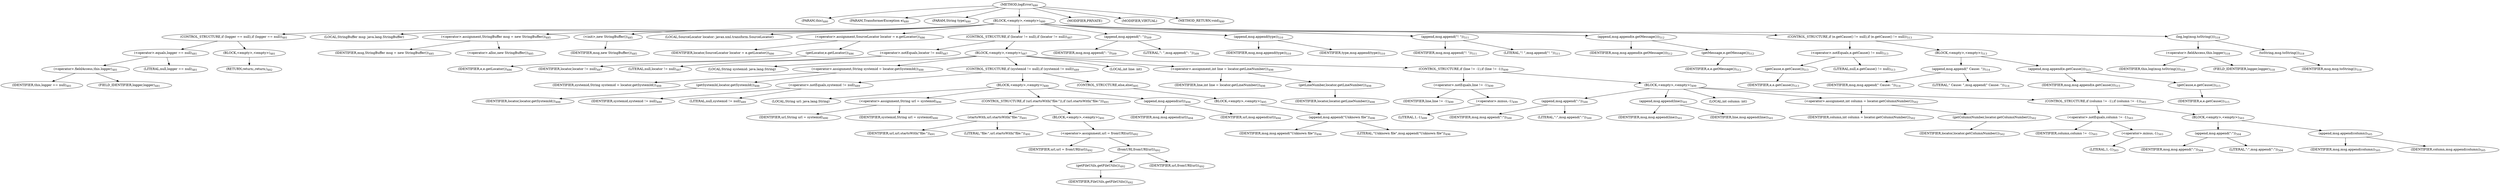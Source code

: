 digraph "logError" {  
"947" [label = <(METHOD,logError)<SUB>480</SUB>> ]
"948" [label = <(PARAM,this)<SUB>480</SUB>> ]
"949" [label = <(PARAM,TransformerException e)<SUB>480</SUB>> ]
"950" [label = <(PARAM,String type)<SUB>480</SUB>> ]
"951" [label = <(BLOCK,&lt;empty&gt;,&lt;empty&gt;)<SUB>480</SUB>> ]
"952" [label = <(CONTROL_STRUCTURE,if (logger == null),if (logger == null))<SUB>481</SUB>> ]
"953" [label = <(&lt;operator&gt;.equals,logger == null)<SUB>481</SUB>> ]
"954" [label = <(&lt;operator&gt;.fieldAccess,this.logger)<SUB>481</SUB>> ]
"955" [label = <(IDENTIFIER,this,logger == null)<SUB>481</SUB>> ]
"956" [label = <(FIELD_IDENTIFIER,logger,logger)<SUB>481</SUB>> ]
"957" [label = <(LITERAL,null,logger == null)<SUB>481</SUB>> ]
"958" [label = <(BLOCK,&lt;empty&gt;,&lt;empty&gt;)<SUB>481</SUB>> ]
"959" [label = <(RETURN,return;,return;)<SUB>482</SUB>> ]
"49" [label = <(LOCAL,StringBuffer msg: java.lang.StringBuffer)> ]
"960" [label = <(&lt;operator&gt;.assignment,StringBuffer msg = new StringBuffer())<SUB>485</SUB>> ]
"961" [label = <(IDENTIFIER,msg,StringBuffer msg = new StringBuffer())<SUB>485</SUB>> ]
"962" [label = <(&lt;operator&gt;.alloc,new StringBuffer())<SUB>485</SUB>> ]
"963" [label = <(&lt;init&gt;,new StringBuffer())<SUB>485</SUB>> ]
"48" [label = <(IDENTIFIER,msg,new StringBuffer())<SUB>485</SUB>> ]
"964" [label = <(LOCAL,SourceLocator locator: javax.xml.transform.SourceLocator)> ]
"965" [label = <(&lt;operator&gt;.assignment,SourceLocator locator = e.getLocator())<SUB>486</SUB>> ]
"966" [label = <(IDENTIFIER,locator,SourceLocator locator = e.getLocator())<SUB>486</SUB>> ]
"967" [label = <(getLocator,e.getLocator())<SUB>486</SUB>> ]
"968" [label = <(IDENTIFIER,e,e.getLocator())<SUB>486</SUB>> ]
"969" [label = <(CONTROL_STRUCTURE,if (locator != null),if (locator != null))<SUB>487</SUB>> ]
"970" [label = <(&lt;operator&gt;.notEquals,locator != null)<SUB>487</SUB>> ]
"971" [label = <(IDENTIFIER,locator,locator != null)<SUB>487</SUB>> ]
"972" [label = <(LITERAL,null,locator != null)<SUB>487</SUB>> ]
"973" [label = <(BLOCK,&lt;empty&gt;,&lt;empty&gt;)<SUB>487</SUB>> ]
"974" [label = <(LOCAL,String systemid: java.lang.String)> ]
"975" [label = <(&lt;operator&gt;.assignment,String systemid = locator.getSystemId())<SUB>488</SUB>> ]
"976" [label = <(IDENTIFIER,systemid,String systemid = locator.getSystemId())<SUB>488</SUB>> ]
"977" [label = <(getSystemId,locator.getSystemId())<SUB>488</SUB>> ]
"978" [label = <(IDENTIFIER,locator,locator.getSystemId())<SUB>488</SUB>> ]
"979" [label = <(CONTROL_STRUCTURE,if (systemid != null),if (systemid != null))<SUB>489</SUB>> ]
"980" [label = <(&lt;operator&gt;.notEquals,systemid != null)<SUB>489</SUB>> ]
"981" [label = <(IDENTIFIER,systemid,systemid != null)<SUB>489</SUB>> ]
"982" [label = <(LITERAL,null,systemid != null)<SUB>489</SUB>> ]
"983" [label = <(BLOCK,&lt;empty&gt;,&lt;empty&gt;)<SUB>489</SUB>> ]
"984" [label = <(LOCAL,String url: java.lang.String)> ]
"985" [label = <(&lt;operator&gt;.assignment,String url = systemid)<SUB>490</SUB>> ]
"986" [label = <(IDENTIFIER,url,String url = systemid)<SUB>490</SUB>> ]
"987" [label = <(IDENTIFIER,systemid,String url = systemid)<SUB>490</SUB>> ]
"988" [label = <(CONTROL_STRUCTURE,if (url.startsWith(&quot;file:&quot;)),if (url.startsWith(&quot;file:&quot;)))<SUB>491</SUB>> ]
"989" [label = <(startsWith,url.startsWith(&quot;file:&quot;))<SUB>491</SUB>> ]
"990" [label = <(IDENTIFIER,url,url.startsWith(&quot;file:&quot;))<SUB>491</SUB>> ]
"991" [label = <(LITERAL,&quot;file:&quot;,url.startsWith(&quot;file:&quot;))<SUB>491</SUB>> ]
"992" [label = <(BLOCK,&lt;empty&gt;,&lt;empty&gt;)<SUB>491</SUB>> ]
"993" [label = <(&lt;operator&gt;.assignment,url = fromURI(url))<SUB>492</SUB>> ]
"994" [label = <(IDENTIFIER,url,url = fromURI(url))<SUB>492</SUB>> ]
"995" [label = <(fromURI,fromURI(url))<SUB>492</SUB>> ]
"996" [label = <(getFileUtils,getFileUtils())<SUB>492</SUB>> ]
"997" [label = <(IDENTIFIER,FileUtils,getFileUtils())<SUB>492</SUB>> ]
"998" [label = <(IDENTIFIER,url,fromURI(url))<SUB>492</SUB>> ]
"999" [label = <(append,msg.append(url))<SUB>494</SUB>> ]
"1000" [label = <(IDENTIFIER,msg,msg.append(url))<SUB>494</SUB>> ]
"1001" [label = <(IDENTIFIER,url,msg.append(url))<SUB>494</SUB>> ]
"1002" [label = <(CONTROL_STRUCTURE,else,else)<SUB>495</SUB>> ]
"1003" [label = <(BLOCK,&lt;empty&gt;,&lt;empty&gt;)<SUB>495</SUB>> ]
"1004" [label = <(append,msg.append(&quot;Unknown file&quot;))<SUB>496</SUB>> ]
"1005" [label = <(IDENTIFIER,msg,msg.append(&quot;Unknown file&quot;))<SUB>496</SUB>> ]
"1006" [label = <(LITERAL,&quot;Unknown file&quot;,msg.append(&quot;Unknown file&quot;))<SUB>496</SUB>> ]
"1007" [label = <(LOCAL,int line: int)> ]
"1008" [label = <(&lt;operator&gt;.assignment,int line = locator.getLineNumber())<SUB>498</SUB>> ]
"1009" [label = <(IDENTIFIER,line,int line = locator.getLineNumber())<SUB>498</SUB>> ]
"1010" [label = <(getLineNumber,locator.getLineNumber())<SUB>498</SUB>> ]
"1011" [label = <(IDENTIFIER,locator,locator.getLineNumber())<SUB>498</SUB>> ]
"1012" [label = <(CONTROL_STRUCTURE,if (line != -1),if (line != -1))<SUB>499</SUB>> ]
"1013" [label = <(&lt;operator&gt;.notEquals,line != -1)<SUB>499</SUB>> ]
"1014" [label = <(IDENTIFIER,line,line != -1)<SUB>499</SUB>> ]
"1015" [label = <(&lt;operator&gt;.minus,-1)<SUB>499</SUB>> ]
"1016" [label = <(LITERAL,1,-1)<SUB>499</SUB>> ]
"1017" [label = <(BLOCK,&lt;empty&gt;,&lt;empty&gt;)<SUB>499</SUB>> ]
"1018" [label = <(append,msg.append(&quot;:&quot;))<SUB>500</SUB>> ]
"1019" [label = <(IDENTIFIER,msg,msg.append(&quot;:&quot;))<SUB>500</SUB>> ]
"1020" [label = <(LITERAL,&quot;:&quot;,msg.append(&quot;:&quot;))<SUB>500</SUB>> ]
"1021" [label = <(append,msg.append(line))<SUB>501</SUB>> ]
"1022" [label = <(IDENTIFIER,msg,msg.append(line))<SUB>501</SUB>> ]
"1023" [label = <(IDENTIFIER,line,msg.append(line))<SUB>501</SUB>> ]
"1024" [label = <(LOCAL,int column: int)> ]
"1025" [label = <(&lt;operator&gt;.assignment,int column = locator.getColumnNumber())<SUB>502</SUB>> ]
"1026" [label = <(IDENTIFIER,column,int column = locator.getColumnNumber())<SUB>502</SUB>> ]
"1027" [label = <(getColumnNumber,locator.getColumnNumber())<SUB>502</SUB>> ]
"1028" [label = <(IDENTIFIER,locator,locator.getColumnNumber())<SUB>502</SUB>> ]
"1029" [label = <(CONTROL_STRUCTURE,if (column != -1),if (column != -1))<SUB>503</SUB>> ]
"1030" [label = <(&lt;operator&gt;.notEquals,column != -1)<SUB>503</SUB>> ]
"1031" [label = <(IDENTIFIER,column,column != -1)<SUB>503</SUB>> ]
"1032" [label = <(&lt;operator&gt;.minus,-1)<SUB>503</SUB>> ]
"1033" [label = <(LITERAL,1,-1)<SUB>503</SUB>> ]
"1034" [label = <(BLOCK,&lt;empty&gt;,&lt;empty&gt;)<SUB>503</SUB>> ]
"1035" [label = <(append,msg.append(&quot;:&quot;))<SUB>504</SUB>> ]
"1036" [label = <(IDENTIFIER,msg,msg.append(&quot;:&quot;))<SUB>504</SUB>> ]
"1037" [label = <(LITERAL,&quot;:&quot;,msg.append(&quot;:&quot;))<SUB>504</SUB>> ]
"1038" [label = <(append,msg.append(column))<SUB>505</SUB>> ]
"1039" [label = <(IDENTIFIER,msg,msg.append(column))<SUB>505</SUB>> ]
"1040" [label = <(IDENTIFIER,column,msg.append(column))<SUB>505</SUB>> ]
"1041" [label = <(append,msg.append(&quot;: &quot;))<SUB>509</SUB>> ]
"1042" [label = <(IDENTIFIER,msg,msg.append(&quot;: &quot;))<SUB>509</SUB>> ]
"1043" [label = <(LITERAL,&quot;: &quot;,msg.append(&quot;: &quot;))<SUB>509</SUB>> ]
"1044" [label = <(append,msg.append(type))<SUB>510</SUB>> ]
"1045" [label = <(IDENTIFIER,msg,msg.append(type))<SUB>510</SUB>> ]
"1046" [label = <(IDENTIFIER,type,msg.append(type))<SUB>510</SUB>> ]
"1047" [label = <(append,msg.append(&quot;! &quot;))<SUB>511</SUB>> ]
"1048" [label = <(IDENTIFIER,msg,msg.append(&quot;! &quot;))<SUB>511</SUB>> ]
"1049" [label = <(LITERAL,&quot;! &quot;,msg.append(&quot;! &quot;))<SUB>511</SUB>> ]
"1050" [label = <(append,msg.append(e.getMessage()))<SUB>512</SUB>> ]
"1051" [label = <(IDENTIFIER,msg,msg.append(e.getMessage()))<SUB>512</SUB>> ]
"1052" [label = <(getMessage,e.getMessage())<SUB>512</SUB>> ]
"1053" [label = <(IDENTIFIER,e,e.getMessage())<SUB>512</SUB>> ]
"1054" [label = <(CONTROL_STRUCTURE,if (e.getCause() != null),if (e.getCause() != null))<SUB>513</SUB>> ]
"1055" [label = <(&lt;operator&gt;.notEquals,e.getCause() != null)<SUB>513</SUB>> ]
"1056" [label = <(getCause,e.getCause())<SUB>513</SUB>> ]
"1057" [label = <(IDENTIFIER,e,e.getCause())<SUB>513</SUB>> ]
"1058" [label = <(LITERAL,null,e.getCause() != null)<SUB>513</SUB>> ]
"1059" [label = <(BLOCK,&lt;empty&gt;,&lt;empty&gt;)<SUB>513</SUB>> ]
"1060" [label = <(append,msg.append(&quot; Cause: &quot;))<SUB>514</SUB>> ]
"1061" [label = <(IDENTIFIER,msg,msg.append(&quot; Cause: &quot;))<SUB>514</SUB>> ]
"1062" [label = <(LITERAL,&quot; Cause: &quot;,msg.append(&quot; Cause: &quot;))<SUB>514</SUB>> ]
"1063" [label = <(append,msg.append(e.getCause()))<SUB>515</SUB>> ]
"1064" [label = <(IDENTIFIER,msg,msg.append(e.getCause()))<SUB>515</SUB>> ]
"1065" [label = <(getCause,e.getCause())<SUB>515</SUB>> ]
"1066" [label = <(IDENTIFIER,e,e.getCause())<SUB>515</SUB>> ]
"1067" [label = <(log,log(msg.toString()))<SUB>518</SUB>> ]
"1068" [label = <(&lt;operator&gt;.fieldAccess,this.logger)<SUB>518</SUB>> ]
"1069" [label = <(IDENTIFIER,this,log(msg.toString()))<SUB>518</SUB>> ]
"1070" [label = <(FIELD_IDENTIFIER,logger,logger)<SUB>518</SUB>> ]
"1071" [label = <(toString,msg.toString())<SUB>518</SUB>> ]
"1072" [label = <(IDENTIFIER,msg,msg.toString())<SUB>518</SUB>> ]
"1073" [label = <(MODIFIER,PRIVATE)> ]
"1074" [label = <(MODIFIER,VIRTUAL)> ]
"1075" [label = <(METHOD_RETURN,void)<SUB>480</SUB>> ]
  "947" -> "948" 
  "947" -> "949" 
  "947" -> "950" 
  "947" -> "951" 
  "947" -> "1073" 
  "947" -> "1074" 
  "947" -> "1075" 
  "951" -> "952" 
  "951" -> "49" 
  "951" -> "960" 
  "951" -> "963" 
  "951" -> "964" 
  "951" -> "965" 
  "951" -> "969" 
  "951" -> "1041" 
  "951" -> "1044" 
  "951" -> "1047" 
  "951" -> "1050" 
  "951" -> "1054" 
  "951" -> "1067" 
  "952" -> "953" 
  "952" -> "958" 
  "953" -> "954" 
  "953" -> "957" 
  "954" -> "955" 
  "954" -> "956" 
  "958" -> "959" 
  "960" -> "961" 
  "960" -> "962" 
  "963" -> "48" 
  "965" -> "966" 
  "965" -> "967" 
  "967" -> "968" 
  "969" -> "970" 
  "969" -> "973" 
  "970" -> "971" 
  "970" -> "972" 
  "973" -> "974" 
  "973" -> "975" 
  "973" -> "979" 
  "973" -> "1007" 
  "973" -> "1008" 
  "973" -> "1012" 
  "975" -> "976" 
  "975" -> "977" 
  "977" -> "978" 
  "979" -> "980" 
  "979" -> "983" 
  "979" -> "1002" 
  "980" -> "981" 
  "980" -> "982" 
  "983" -> "984" 
  "983" -> "985" 
  "983" -> "988" 
  "983" -> "999" 
  "985" -> "986" 
  "985" -> "987" 
  "988" -> "989" 
  "988" -> "992" 
  "989" -> "990" 
  "989" -> "991" 
  "992" -> "993" 
  "993" -> "994" 
  "993" -> "995" 
  "995" -> "996" 
  "995" -> "998" 
  "996" -> "997" 
  "999" -> "1000" 
  "999" -> "1001" 
  "1002" -> "1003" 
  "1003" -> "1004" 
  "1004" -> "1005" 
  "1004" -> "1006" 
  "1008" -> "1009" 
  "1008" -> "1010" 
  "1010" -> "1011" 
  "1012" -> "1013" 
  "1012" -> "1017" 
  "1013" -> "1014" 
  "1013" -> "1015" 
  "1015" -> "1016" 
  "1017" -> "1018" 
  "1017" -> "1021" 
  "1017" -> "1024" 
  "1017" -> "1025" 
  "1017" -> "1029" 
  "1018" -> "1019" 
  "1018" -> "1020" 
  "1021" -> "1022" 
  "1021" -> "1023" 
  "1025" -> "1026" 
  "1025" -> "1027" 
  "1027" -> "1028" 
  "1029" -> "1030" 
  "1029" -> "1034" 
  "1030" -> "1031" 
  "1030" -> "1032" 
  "1032" -> "1033" 
  "1034" -> "1035" 
  "1034" -> "1038" 
  "1035" -> "1036" 
  "1035" -> "1037" 
  "1038" -> "1039" 
  "1038" -> "1040" 
  "1041" -> "1042" 
  "1041" -> "1043" 
  "1044" -> "1045" 
  "1044" -> "1046" 
  "1047" -> "1048" 
  "1047" -> "1049" 
  "1050" -> "1051" 
  "1050" -> "1052" 
  "1052" -> "1053" 
  "1054" -> "1055" 
  "1054" -> "1059" 
  "1055" -> "1056" 
  "1055" -> "1058" 
  "1056" -> "1057" 
  "1059" -> "1060" 
  "1059" -> "1063" 
  "1060" -> "1061" 
  "1060" -> "1062" 
  "1063" -> "1064" 
  "1063" -> "1065" 
  "1065" -> "1066" 
  "1067" -> "1068" 
  "1067" -> "1071" 
  "1068" -> "1069" 
  "1068" -> "1070" 
  "1071" -> "1072" 
}
